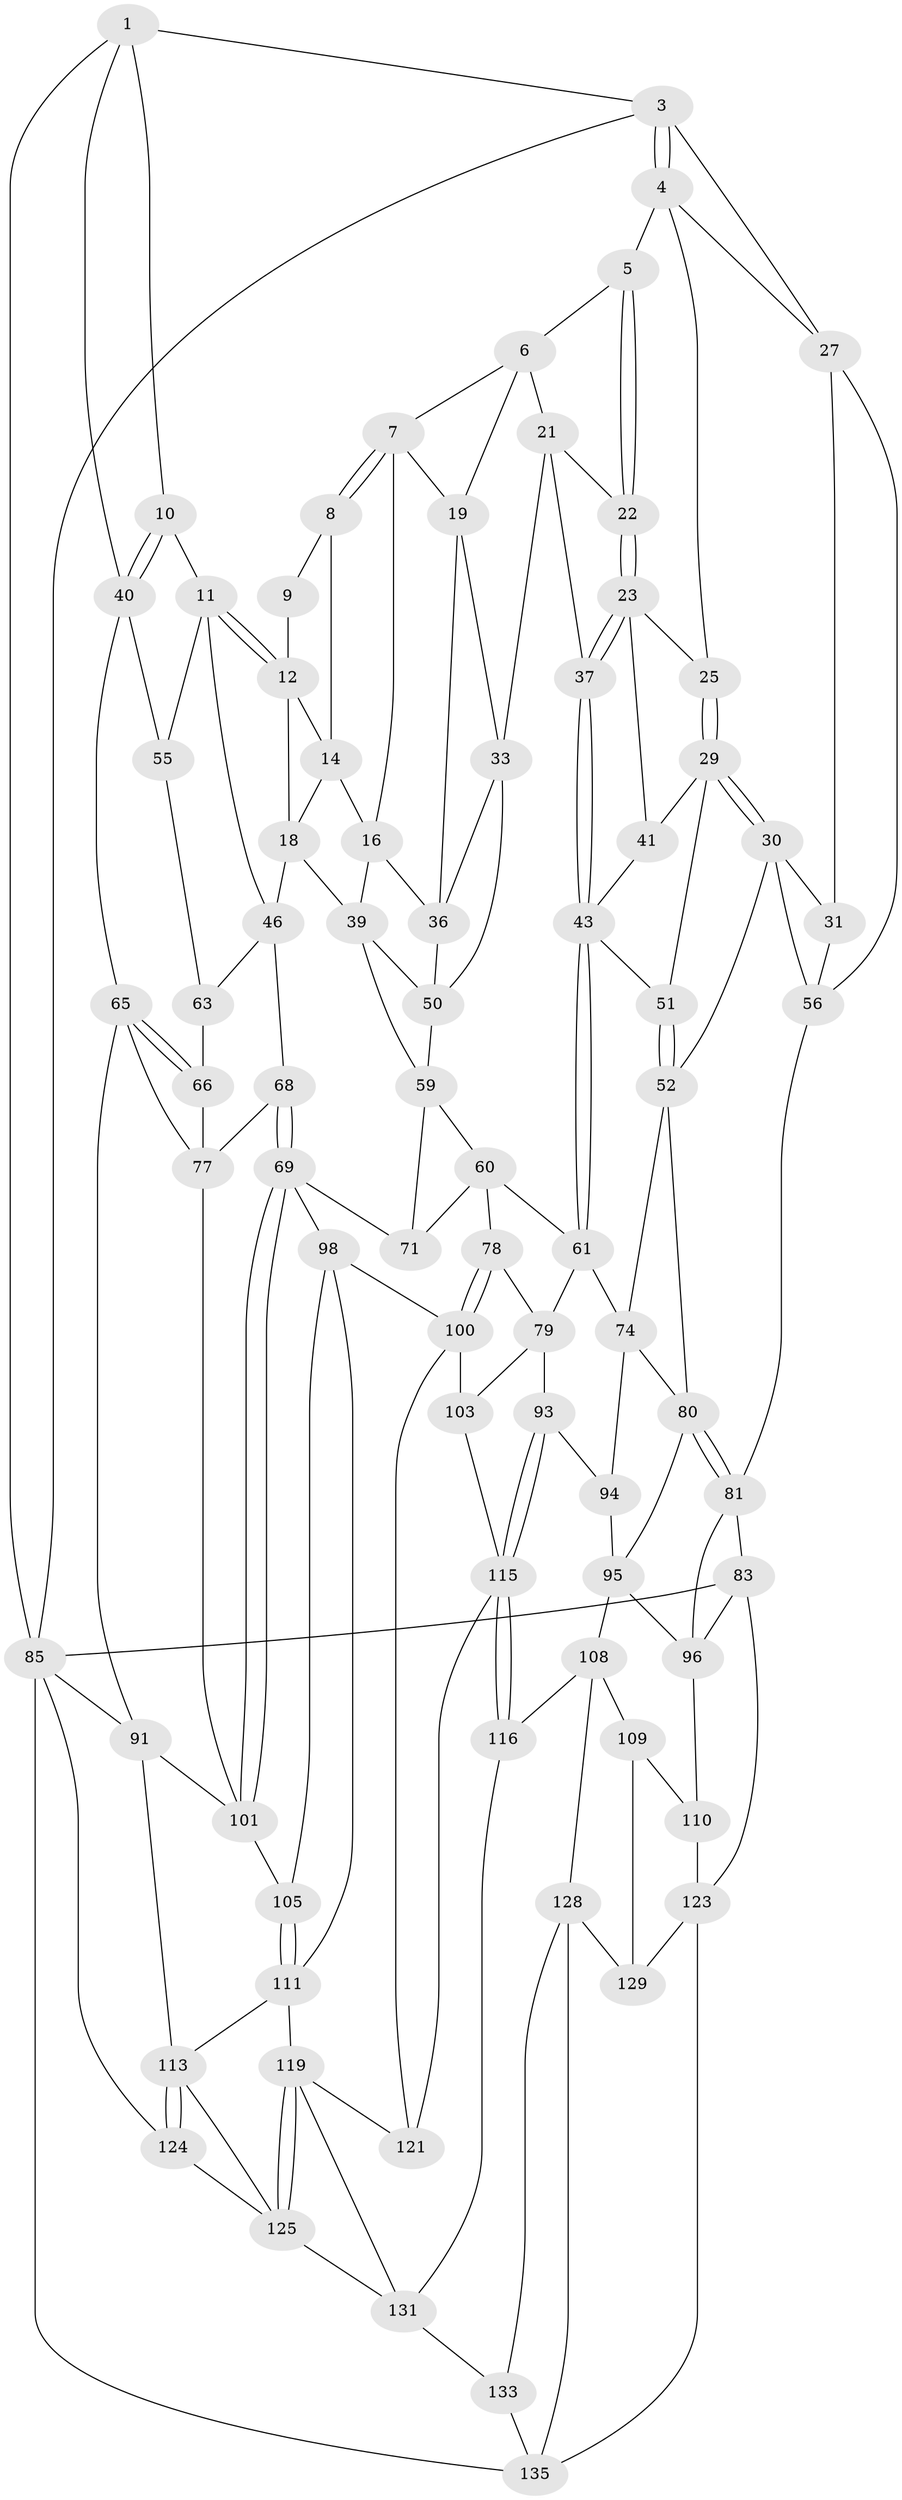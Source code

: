 // original degree distribution, {3: 0.014705882352941176, 6: 0.22058823529411764, 5: 0.5294117647058824, 4: 0.23529411764705882}
// Generated by graph-tools (version 1.1) at 2025/42/03/06/25 10:42:33]
// undirected, 80 vertices, 169 edges
graph export_dot {
graph [start="1"]
  node [color=gray90,style=filled];
  1 [pos="+0.9728595129104985+0",super="+2"];
  3 [pos="+0+0"];
  4 [pos="+0.09555146809070239+0",super="+26"];
  5 [pos="+0.16589788548507484+0"];
  6 [pos="+0.4809596793943116+0",super="+20"];
  7 [pos="+0.48878084501986535+0",super="+17"];
  8 [pos="+0.5555581493010199+0"];
  9 [pos="+0.863750238920292+0"];
  10 [pos="+0.8958789825732769+0.14836626675997078"];
  11 [pos="+0.8826363897828289+0.17576138278034345",super="+45"];
  12 [pos="+0.7843316548555807+0.16342389508297117",super="+13"];
  14 [pos="+0.6869678137709428+0.0839213406756442",super="+15"];
  16 [pos="+0.6198711138931111+0.1698324339921843",super="+35"];
  18 [pos="+0.7456905349584351+0.18362589869724255",super="+38"];
  19 [pos="+0.4903591368511567+0.16762530637501932",super="+32"];
  21 [pos="+0.3919794723264387+0.16321808923864475",super="+34"];
  22 [pos="+0.2582010498163946+0.07344681887930202"];
  23 [pos="+0.2753041061360879+0.18643672511647172",super="+24"];
  25 [pos="+0.1392089718199888+0.12758722861227953"];
  27 [pos="+0.07688601112374079+0.18738618902375492",super="+28"];
  29 [pos="+0.1478389800274128+0.23596055130484636",super="+42"];
  30 [pos="+0.12081479709525514+0.25900302911207645",super="+53"];
  31 [pos="+0.07145814904779155+0.24404630713631992"];
  33 [pos="+0.47536085656909627+0.26243535503057824",super="+48"];
  36 [pos="+0.6067076468499597+0.20140951052818143",super="+47"];
  37 [pos="+0.3409249168760338+0.24777360699382706"];
  39 [pos="+0.6970816433425301+0.3078636315966056",super="+49"];
  40 [pos="+1+0.1130432504075453",super="+54"];
  41 [pos="+0.21892169115128654+0.20862641891690215"];
  43 [pos="+0.3198136475447393+0.30700509043286944",super="+44"];
  46 [pos="+0.7756180584778284+0.3377075769223943",super="+64"];
  50 [pos="+0.6286254783159336+0.3263662782037817",super="+58"];
  51 [pos="+0.24245310962607583+0.3354531639469531"];
  52 [pos="+0.16447812621068417+0.40500262330935693",super="+75"];
  55 [pos="+0.9583677613437392+0.2715209050503893",super="+62"];
  56 [pos="+0+0.3188440544881399",super="+57"];
  59 [pos="+0.5091349004800372+0.36284624914756963",super="+72"];
  60 [pos="+0.49478956031788174+0.3807335343497334",super="+76"];
  61 [pos="+0.401392911569229+0.42328232622949713",super="+73"];
  63 [pos="+0.8497518513104533+0.37974866285310843",super="+67"];
  65 [pos="+1+0.5014920508324965",super="+86"];
  66 [pos="+0.963169539268573+0.45468844217959703"];
  68 [pos="+0.7749621029612496+0.5180179057870388"];
  69 [pos="+0.7667872531831897+0.5292589421990388",super="+70"];
  71 [pos="+0.6689824903781005+0.5053621251365565"];
  74 [pos="+0.36565929423555743+0.48583203878120734",super="+88"];
  77 [pos="+0.9271011708579084+0.47922709156874316",super="+87"];
  78 [pos="+0.5499694843734809+0.5675364990040307"];
  79 [pos="+0.47560029830622674+0.5545481864344649",super="+92"];
  80 [pos="+0.1584559812009307+0.43752958038925976",super="+89"];
  81 [pos="+0+0.5409599168336654",super="+82"];
  83 [pos="+0+0.8567478952304154",super="+84"];
  85 [pos="+0+1",super="+90"];
  91 [pos="+1+0.6820844770802268",super="+106"];
  93 [pos="+0.3248094722916617+0.6618928245434134"];
  94 [pos="+0.31303461997192705+0.6561503380891669"];
  95 [pos="+0.15923664332979334+0.5546939411962286",super="+97"];
  96 [pos="+0.09645404518947472+0.627497432317969",super="+107"];
  98 [pos="+0.747390508894492+0.608068730782658",super="+99"];
  100 [pos="+0.5604393362395635+0.6885544012487962",super="+102"];
  101 [pos="+0.9151257474351856+0.6249953274565551",super="+104"];
  103 [pos="+0.451994569182443+0.7103956880341523"];
  105 [pos="+0.7699276752919929+0.6609582304004848"];
  108 [pos="+0.22365633296378556+0.7240613708835171",super="+117"];
  109 [pos="+0.1616445182988851+0.7339962929510151",super="+127"];
  110 [pos="+0.1306163312266556+0.7044034341956941",super="+122"];
  111 [pos="+0.7916893537599088+0.7355747660630506",super="+112"];
  113 [pos="+0.906812803521756+0.7372638567634161",super="+114"];
  115 [pos="+0.3692411837504195+0.8393361263573742",super="+118"];
  116 [pos="+0.3604358664608618+0.8473517100454611"];
  119 [pos="+0.7059130037267217+0.8499531972408253",super="+120"];
  121 [pos="+0.5143910647631105+0.8534846262923447"];
  123 [pos="+0+0.8843590874265752",super="+130"];
  124 [pos="+1+1"];
  125 [pos="+0.8168000722990096+1",super="+126"];
  128 [pos="+0.2558214112413175+0.9061350510474532",super="+134"];
  129 [pos="+0.1467146703430394+0.8215930221624649"];
  131 [pos="+0.4654783721506712+1",super="+132"];
  133 [pos="+0.33064017367672716+1"];
  135 [pos="+0.10945150948885048+0.9388355090132475",super="+136"];
  1 -- 10;
  1 -- 40;
  1 -- 3;
  1 -- 85;
  3 -- 4;
  3 -- 4;
  3 -- 85;
  3 -- 27;
  4 -- 5;
  4 -- 25;
  4 -- 27;
  5 -- 6;
  5 -- 22;
  5 -- 22;
  6 -- 7;
  6 -- 19;
  6 -- 21;
  7 -- 8;
  7 -- 8;
  7 -- 16;
  7 -- 19;
  8 -- 9;
  8 -- 14;
  9 -- 12;
  10 -- 11;
  10 -- 40;
  10 -- 40;
  11 -- 12;
  11 -- 12;
  11 -- 46;
  11 -- 55;
  12 -- 18;
  12 -- 14;
  14 -- 16;
  14 -- 18;
  16 -- 36;
  16 -- 39;
  18 -- 46;
  18 -- 39;
  19 -- 33;
  19 -- 36;
  21 -- 22;
  21 -- 33;
  21 -- 37;
  22 -- 23;
  22 -- 23;
  23 -- 37;
  23 -- 37;
  23 -- 25;
  23 -- 41;
  25 -- 29;
  25 -- 29;
  27 -- 31;
  27 -- 56;
  29 -- 30;
  29 -- 30;
  29 -- 41;
  29 -- 51;
  30 -- 31;
  30 -- 56;
  30 -- 52;
  31 -- 56;
  33 -- 36;
  33 -- 50;
  36 -- 50;
  37 -- 43;
  37 -- 43;
  39 -- 50;
  39 -- 59;
  40 -- 65;
  40 -- 55;
  41 -- 43;
  43 -- 61;
  43 -- 61;
  43 -- 51;
  46 -- 68;
  46 -- 63;
  50 -- 59;
  51 -- 52;
  51 -- 52;
  52 -- 80;
  52 -- 74;
  55 -- 63 [weight=2];
  56 -- 81;
  59 -- 60;
  59 -- 71;
  60 -- 61;
  60 -- 78;
  60 -- 71;
  61 -- 74;
  61 -- 79;
  63 -- 66;
  65 -- 66;
  65 -- 66;
  65 -- 91;
  65 -- 77;
  66 -- 77;
  68 -- 69;
  68 -- 69;
  68 -- 77;
  69 -- 101;
  69 -- 101;
  69 -- 98;
  69 -- 71;
  74 -- 94;
  74 -- 80;
  77 -- 101;
  78 -- 79;
  78 -- 100;
  78 -- 100;
  79 -- 103;
  79 -- 93;
  80 -- 81;
  80 -- 81;
  80 -- 95;
  81 -- 96;
  81 -- 83;
  83 -- 96;
  83 -- 123;
  83 -- 85;
  85 -- 135;
  85 -- 91;
  85 -- 124;
  91 -- 113;
  91 -- 101;
  93 -- 94;
  93 -- 115;
  93 -- 115;
  94 -- 95;
  95 -- 96;
  95 -- 108;
  96 -- 110;
  98 -- 105;
  98 -- 100;
  98 -- 111;
  100 -- 121;
  100 -- 103;
  101 -- 105;
  103 -- 115;
  105 -- 111;
  105 -- 111;
  108 -- 109;
  108 -- 116;
  108 -- 128;
  109 -- 110 [weight=2];
  109 -- 129;
  110 -- 123;
  111 -- 113;
  111 -- 119;
  113 -- 124;
  113 -- 124;
  113 -- 125;
  115 -- 116;
  115 -- 116;
  115 -- 121;
  116 -- 131;
  119 -- 125;
  119 -- 125;
  119 -- 121;
  119 -- 131;
  123 -- 129;
  123 -- 135;
  124 -- 125;
  125 -- 131;
  128 -- 129;
  128 -- 133;
  128 -- 135;
  131 -- 133;
  133 -- 135;
}
